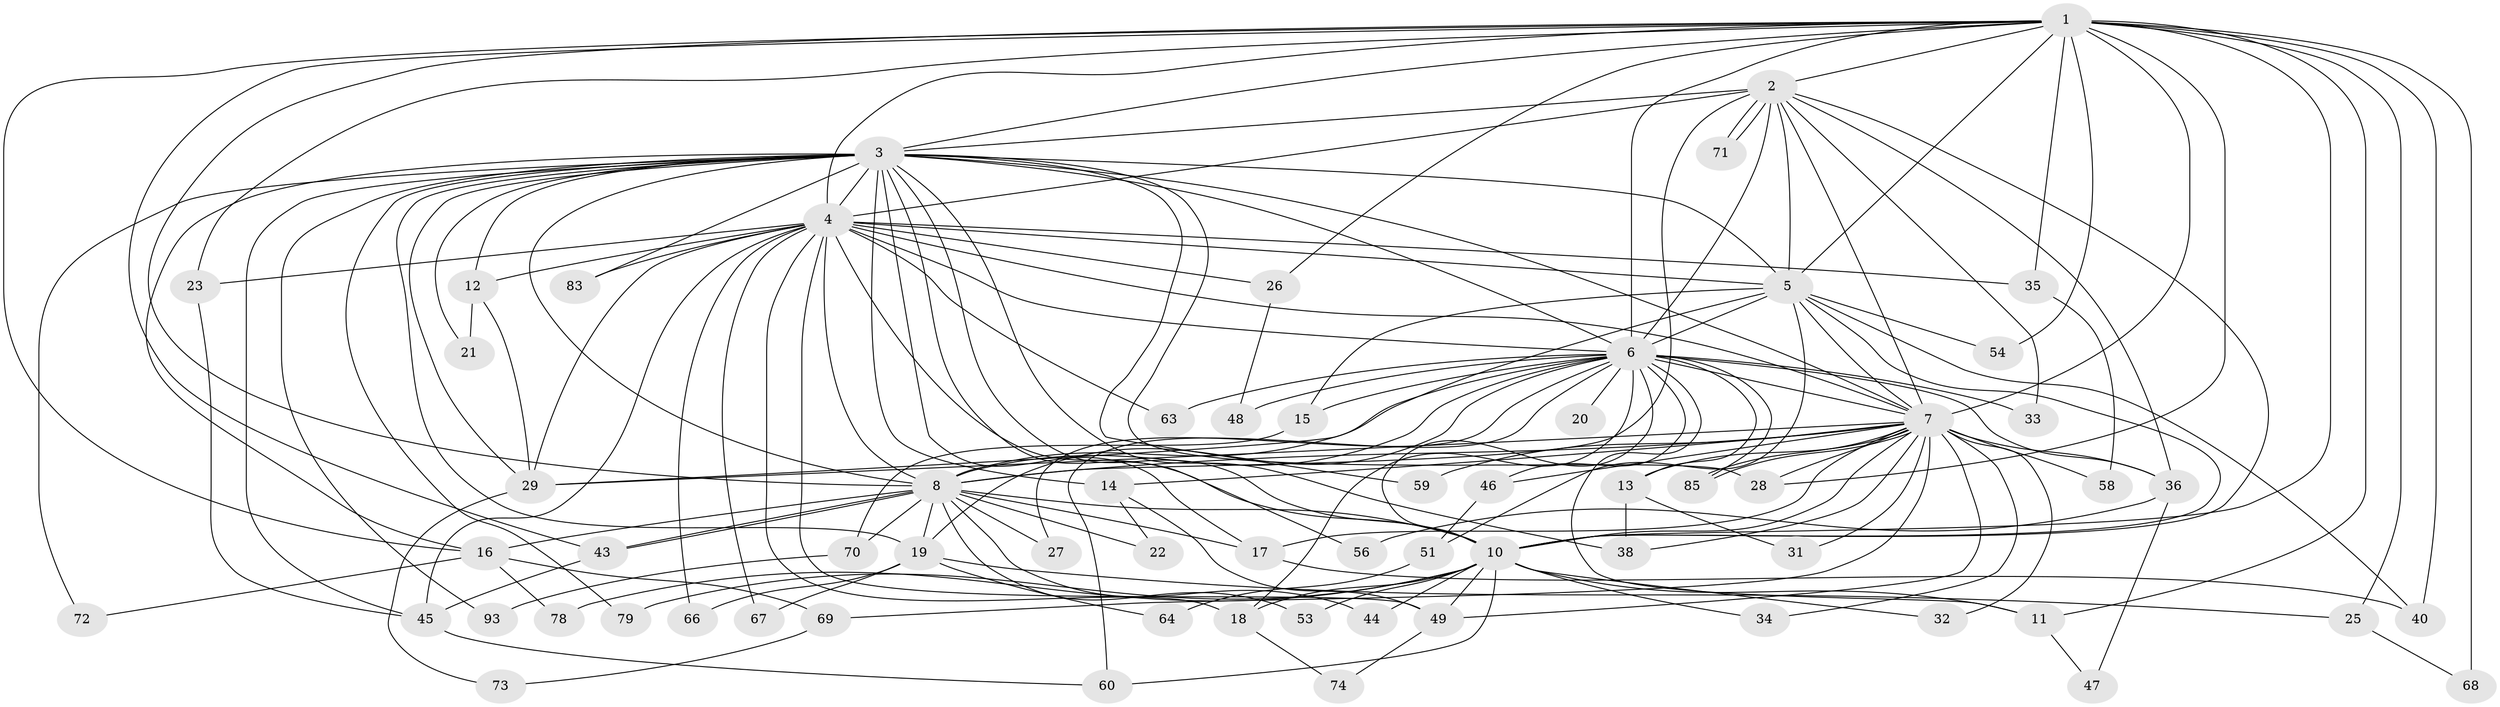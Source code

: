 // original degree distribution, {22: 0.02127659574468085, 13: 0.02127659574468085, 25: 0.010638297872340425, 24: 0.010638297872340425, 16: 0.010638297872340425, 29: 0.010638297872340425, 19: 0.02127659574468085, 4: 0.11702127659574468, 3: 0.20212765957446807, 7: 0.010638297872340425, 2: 0.5319148936170213, 5: 0.02127659574468085, 6: 0.010638297872340425}
// Generated by graph-tools (version 1.1) at 2025/17/03/04/25 18:17:30]
// undirected, 65 vertices, 166 edges
graph export_dot {
graph [start="1"]
  node [color=gray90,style=filled];
  1;
  2;
  3;
  4;
  5;
  6 [super="+42+82+9+24"];
  7;
  8;
  10;
  11;
  12;
  13;
  14;
  15;
  16 [super="+55"];
  17 [super="+62+89"];
  18 [super="+91"];
  19;
  20;
  21;
  22;
  23;
  25 [super="+88"];
  26;
  27;
  28 [super="+39"];
  29 [super="+30+94"];
  31;
  32;
  33;
  34;
  35;
  36;
  38 [super="+81"];
  40;
  43 [super="+80+77"];
  44;
  45 [super="+61"];
  46;
  47;
  48;
  49 [super="+76+50+52"];
  51;
  53;
  54;
  56;
  58;
  59;
  60 [super="+65"];
  63;
  64;
  66;
  67;
  68 [super="+86"];
  69;
  70;
  71;
  72;
  73;
  74;
  78;
  79;
  83;
  85 [super="+90"];
  93;
  1 -- 2;
  1 -- 3;
  1 -- 4;
  1 -- 5;
  1 -- 6 [weight=2];
  1 -- 7;
  1 -- 8;
  1 -- 10;
  1 -- 11;
  1 -- 23;
  1 -- 25 [weight=2];
  1 -- 26;
  1 -- 28;
  1 -- 35;
  1 -- 40;
  1 -- 54;
  1 -- 68 [weight=2];
  1 -- 16;
  1 -- 43;
  2 -- 3;
  2 -- 4;
  2 -- 5;
  2 -- 6 [weight=2];
  2 -- 7;
  2 -- 8;
  2 -- 10;
  2 -- 33;
  2 -- 36;
  2 -- 71;
  2 -- 71;
  3 -- 4;
  3 -- 5;
  3 -- 6 [weight=2];
  3 -- 7;
  3 -- 8;
  3 -- 10;
  3 -- 12;
  3 -- 14;
  3 -- 16;
  3 -- 17;
  3 -- 19;
  3 -- 21;
  3 -- 28;
  3 -- 38;
  3 -- 45;
  3 -- 56;
  3 -- 59;
  3 -- 72;
  3 -- 79;
  3 -- 83;
  3 -- 93;
  3 -- 29;
  4 -- 5;
  4 -- 6 [weight=4];
  4 -- 7;
  4 -- 8;
  4 -- 10;
  4 -- 12;
  4 -- 18;
  4 -- 23;
  4 -- 26;
  4 -- 29;
  4 -- 35;
  4 -- 63;
  4 -- 66;
  4 -- 67;
  4 -- 83;
  4 -- 49 [weight=2];
  4 -- 45;
  5 -- 6 [weight=2];
  5 -- 7;
  5 -- 8;
  5 -- 10;
  5 -- 15;
  5 -- 40;
  5 -- 51;
  5 -- 54;
  6 -- 7 [weight=5];
  6 -- 8 [weight=2];
  6 -- 10 [weight=2];
  6 -- 15;
  6 -- 18;
  6 -- 20 [weight=2];
  6 -- 29;
  6 -- 11;
  6 -- 19;
  6 -- 33;
  6 -- 36;
  6 -- 13;
  6 -- 46;
  6 -- 48;
  6 -- 85;
  6 -- 60;
  6 -- 63;
  6 -- 27;
  7 -- 8;
  7 -- 10;
  7 -- 13;
  7 -- 14;
  7 -- 29;
  7 -- 31;
  7 -- 32;
  7 -- 34;
  7 -- 36;
  7 -- 38;
  7 -- 46;
  7 -- 49;
  7 -- 58;
  7 -- 59;
  7 -- 69;
  7 -- 85;
  7 -- 85;
  7 -- 17;
  7 -- 28;
  8 -- 10;
  8 -- 16;
  8 -- 17;
  8 -- 19;
  8 -- 22;
  8 -- 27;
  8 -- 43;
  8 -- 43;
  8 -- 44;
  8 -- 53;
  8 -- 70;
  10 -- 11;
  10 -- 32;
  10 -- 34;
  10 -- 44;
  10 -- 53;
  10 -- 60;
  10 -- 78;
  10 -- 79;
  10 -- 49;
  10 -- 18;
  11 -- 47;
  12 -- 21;
  12 -- 29;
  13 -- 31;
  13 -- 38;
  14 -- 22;
  14 -- 49;
  15 -- 70;
  16 -- 72;
  16 -- 69;
  16 -- 78;
  17 -- 40;
  18 -- 74;
  19 -- 25;
  19 -- 64;
  19 -- 66;
  19 -- 67;
  23 -- 45;
  25 -- 68;
  26 -- 48;
  29 -- 73;
  35 -- 58;
  36 -- 47;
  36 -- 56;
  43 -- 45;
  45 -- 60;
  46 -- 51;
  49 -- 74;
  51 -- 64;
  69 -- 73;
  70 -- 93;
}
